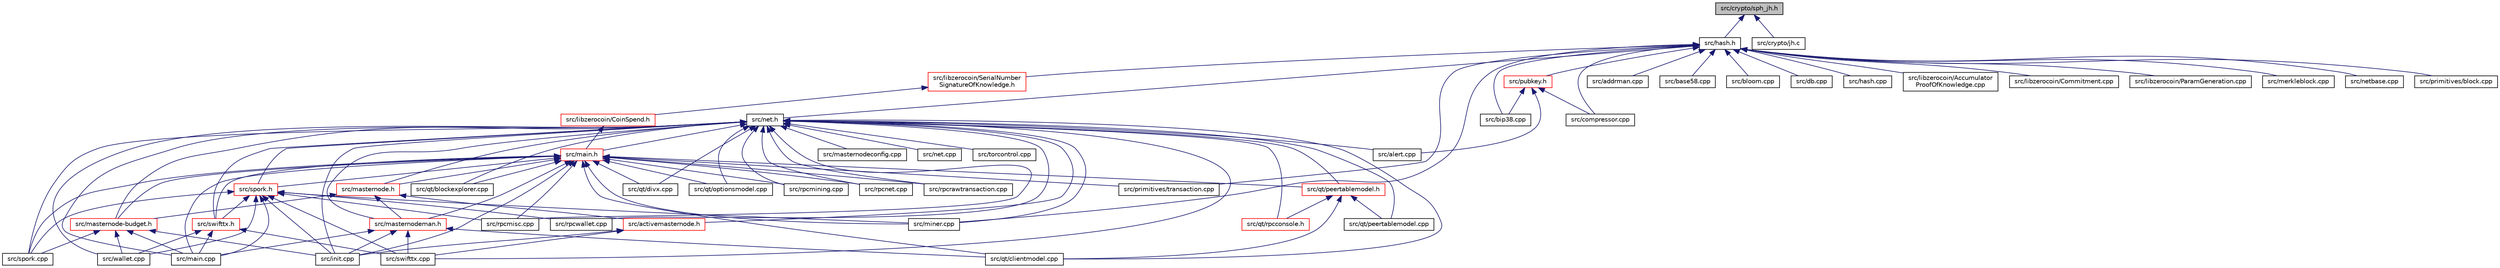 digraph "src/crypto/sph_jh.h"
{
  edge [fontname="Helvetica",fontsize="10",labelfontname="Helvetica",labelfontsize="10"];
  node [fontname="Helvetica",fontsize="10",shape=record];
  Node4 [label="src/crypto/sph_jh.h",height=0.2,width=0.4,color="black", fillcolor="grey75", style="filled", fontcolor="black"];
  Node4 -> Node5 [dir="back",color="midnightblue",fontsize="10",style="solid",fontname="Helvetica"];
  Node5 [label="src/hash.h",height=0.2,width=0.4,color="black", fillcolor="white", style="filled",URL="$hash_8h.html"];
  Node5 -> Node6 [dir="back",color="midnightblue",fontsize="10",style="solid",fontname="Helvetica"];
  Node6 [label="src/net.h",height=0.2,width=0.4,color="black", fillcolor="white", style="filled",URL="$net_8h.html"];
  Node6 -> Node7 [dir="back",color="midnightblue",fontsize="10",style="solid",fontname="Helvetica"];
  Node7 [label="src/main.h",height=0.2,width=0.4,color="red", fillcolor="white", style="filled",URL="$main_8h.html"];
  Node7 -> Node17 [dir="back",color="midnightblue",fontsize="10",style="solid",fontname="Helvetica"];
  Node17 [label="src/spork.h",height=0.2,width=0.4,color="red", fillcolor="white", style="filled",URL="$spork_8h.html"];
  Node17 -> Node11 [dir="back",color="midnightblue",fontsize="10",style="solid",fontname="Helvetica"];
  Node11 [label="src/init.cpp",height=0.2,width=0.4,color="black", fillcolor="white", style="filled",URL="$init_8cpp.html"];
  Node17 -> Node12 [dir="back",color="midnightblue",fontsize="10",style="solid",fontname="Helvetica"];
  Node12 [label="src/main.cpp",height=0.2,width=0.4,color="black", fillcolor="white", style="filled",URL="$main_8cpp.html"];
  Node17 -> Node22 [dir="back",color="midnightblue",fontsize="10",style="solid",fontname="Helvetica"];
  Node22 [label="src/swifttx.h",height=0.2,width=0.4,color="red", fillcolor="white", style="filled",URL="$swifttx_8h.html"];
  Node22 -> Node12 [dir="back",color="midnightblue",fontsize="10",style="solid",fontname="Helvetica"];
  Node22 -> Node62 [dir="back",color="midnightblue",fontsize="10",style="solid",fontname="Helvetica"];
  Node62 [label="src/swifttx.cpp",height=0.2,width=0.4,color="black", fillcolor="white", style="filled",URL="$swifttx_8cpp.html"];
  Node22 -> Node63 [dir="back",color="midnightblue",fontsize="10",style="solid",fontname="Helvetica"];
  Node63 [label="src/wallet.cpp",height=0.2,width=0.4,color="black", fillcolor="white", style="filled",URL="$wallet_8cpp.html"];
  Node17 -> Node67 [dir="back",color="midnightblue",fontsize="10",style="solid",fontname="Helvetica"];
  Node67 [label="src/miner.cpp",height=0.2,width=0.4,color="black", fillcolor="white", style="filled",URL="$miner_8cpp.html"];
  Node17 -> Node68 [dir="back",color="midnightblue",fontsize="10",style="solid",fontname="Helvetica"];
  Node68 [label="src/rpcmisc.cpp",height=0.2,width=0.4,color="black", fillcolor="white", style="filled",URL="$rpcmisc_8cpp.html"];
  Node17 -> Node69 [dir="back",color="midnightblue",fontsize="10",style="solid",fontname="Helvetica"];
  Node69 [label="src/rpcwallet.cpp",height=0.2,width=0.4,color="black", fillcolor="white", style="filled",URL="$rpcwallet_8cpp.html"];
  Node17 -> Node20 [dir="back",color="midnightblue",fontsize="10",style="solid",fontname="Helvetica"];
  Node20 [label="src/spork.cpp",height=0.2,width=0.4,color="black", fillcolor="white", style="filled",URL="$spork_8cpp.html"];
  Node17 -> Node62 [dir="back",color="midnightblue",fontsize="10",style="solid",fontname="Helvetica"];
  Node17 -> Node63 [dir="back",color="midnightblue",fontsize="10",style="solid",fontname="Helvetica"];
  Node7 -> Node80 [dir="back",color="midnightblue",fontsize="10",style="solid",fontname="Helvetica"];
  Node80 [label="src/masternode.h",height=0.2,width=0.4,color="red", fillcolor="white", style="filled",URL="$masternode_8h.html"];
  Node80 -> Node81 [dir="back",color="midnightblue",fontsize="10",style="solid",fontname="Helvetica"];
  Node81 [label="src/masternodeman.h",height=0.2,width=0.4,color="red", fillcolor="white", style="filled",URL="$masternodeman_8h.html"];
  Node81 -> Node11 [dir="back",color="midnightblue",fontsize="10",style="solid",fontname="Helvetica"];
  Node81 -> Node12 [dir="back",color="midnightblue",fontsize="10",style="solid",fontname="Helvetica"];
  Node81 -> Node82 [dir="back",color="midnightblue",fontsize="10",style="solid",fontname="Helvetica"];
  Node82 [label="src/qt/clientmodel.cpp",height=0.2,width=0.4,color="black", fillcolor="white", style="filled",URL="$clientmodel_8cpp.html"];
  Node81 -> Node62 [dir="back",color="midnightblue",fontsize="10",style="solid",fontname="Helvetica"];
  Node80 -> Node71 [dir="back",color="midnightblue",fontsize="10",style="solid",fontname="Helvetica"];
  Node71 [label="src/activemasternode.h",height=0.2,width=0.4,color="red", fillcolor="white", style="filled",URL="$activemasternode_8h.html"];
  Node71 -> Node11 [dir="back",color="midnightblue",fontsize="10",style="solid",fontname="Helvetica"];
  Node71 -> Node62 [dir="back",color="midnightblue",fontsize="10",style="solid",fontname="Helvetica"];
  Node80 -> Node83 [dir="back",color="midnightblue",fontsize="10",style="solid",fontname="Helvetica"];
  Node83 [label="src/masternode-budget.h",height=0.2,width=0.4,color="red", fillcolor="white", style="filled",URL="$masternode-budget_8h.html"];
  Node83 -> Node11 [dir="back",color="midnightblue",fontsize="10",style="solid",fontname="Helvetica"];
  Node83 -> Node12 [dir="back",color="midnightblue",fontsize="10",style="solid",fontname="Helvetica"];
  Node83 -> Node20 [dir="back",color="midnightblue",fontsize="10",style="solid",fontname="Helvetica"];
  Node83 -> Node63 [dir="back",color="midnightblue",fontsize="10",style="solid",fontname="Helvetica"];
  Node7 -> Node81 [dir="back",color="midnightblue",fontsize="10",style="solid",fontname="Helvetica"];
  Node7 -> Node11 [dir="back",color="midnightblue",fontsize="10",style="solid",fontname="Helvetica"];
  Node7 -> Node83 [dir="back",color="midnightblue",fontsize="10",style="solid",fontname="Helvetica"];
  Node7 -> Node12 [dir="back",color="midnightblue",fontsize="10",style="solid",fontname="Helvetica"];
  Node7 -> Node22 [dir="back",color="midnightblue",fontsize="10",style="solid",fontname="Helvetica"];
  Node7 -> Node67 [dir="back",color="midnightblue",fontsize="10",style="solid",fontname="Helvetica"];
  Node7 -> Node96 [dir="back",color="midnightblue",fontsize="10",style="solid",fontname="Helvetica"];
  Node96 [label="src/primitives/transaction.cpp",height=0.2,width=0.4,color="black", fillcolor="white", style="filled",URL="$transaction_8cpp.html"];
  Node7 -> Node97 [dir="back",color="midnightblue",fontsize="10",style="solid",fontname="Helvetica"];
  Node97 [label="src/qt/peertablemodel.h",height=0.2,width=0.4,color="red", fillcolor="white", style="filled",URL="$peertablemodel_8h.html"];
  Node97 -> Node98 [dir="back",color="midnightblue",fontsize="10",style="solid",fontname="Helvetica"];
  Node98 [label="src/qt/rpcconsole.h",height=0.2,width=0.4,color="red", fillcolor="white", style="filled",URL="$rpcconsole_8h.html"];
  Node97 -> Node82 [dir="back",color="midnightblue",fontsize="10",style="solid",fontname="Helvetica"];
  Node97 -> Node100 [dir="back",color="midnightblue",fontsize="10",style="solid",fontname="Helvetica"];
  Node100 [label="src/qt/peertablemodel.cpp",height=0.2,width=0.4,color="black", fillcolor="white", style="filled",URL="$peertablemodel_8cpp.html"];
  Node7 -> Node13 [dir="back",color="midnightblue",fontsize="10",style="solid",fontname="Helvetica"];
  Node13 [label="src/qt/blockexplorer.cpp",height=0.2,width=0.4,color="black", fillcolor="white", style="filled",URL="$blockexplorer_8cpp.html"];
  Node7 -> Node82 [dir="back",color="midnightblue",fontsize="10",style="solid",fontname="Helvetica"];
  Node7 -> Node101 [dir="back",color="midnightblue",fontsize="10",style="solid",fontname="Helvetica"];
  Node101 [label="src/qt/divx.cpp",height=0.2,width=0.4,color="black", fillcolor="white", style="filled",URL="$divx_8cpp.html"];
  Node7 -> Node15 [dir="back",color="midnightblue",fontsize="10",style="solid",fontname="Helvetica"];
  Node15 [label="src/qt/optionsmodel.cpp",height=0.2,width=0.4,color="black", fillcolor="white", style="filled",URL="$optionsmodel_8cpp.html"];
  Node7 -> Node104 [dir="back",color="midnightblue",fontsize="10",style="solid",fontname="Helvetica"];
  Node104 [label="src/rpcmining.cpp",height=0.2,width=0.4,color="black", fillcolor="white", style="filled",URL="$rpcmining_8cpp.html"];
  Node7 -> Node68 [dir="back",color="midnightblue",fontsize="10",style="solid",fontname="Helvetica"];
  Node7 -> Node105 [dir="back",color="midnightblue",fontsize="10",style="solid",fontname="Helvetica"];
  Node105 [label="src/rpcnet.cpp",height=0.2,width=0.4,color="black", fillcolor="white", style="filled",URL="$rpcnet_8cpp.html"];
  Node7 -> Node106 [dir="back",color="midnightblue",fontsize="10",style="solid",fontname="Helvetica"];
  Node106 [label="src/rpcrawtransaction.cpp",height=0.2,width=0.4,color="black", fillcolor="white", style="filled",URL="$rpcrawtransaction_8cpp.html"];
  Node7 -> Node20 [dir="back",color="midnightblue",fontsize="10",style="solid",fontname="Helvetica"];
  Node6 -> Node17 [dir="back",color="midnightblue",fontsize="10",style="solid",fontname="Helvetica"];
  Node6 -> Node80 [dir="back",color="midnightblue",fontsize="10",style="solid",fontname="Helvetica"];
  Node6 -> Node81 [dir="back",color="midnightblue",fontsize="10",style="solid",fontname="Helvetica"];
  Node6 -> Node71 [dir="back",color="midnightblue",fontsize="10",style="solid",fontname="Helvetica"];
  Node6 -> Node111 [dir="back",color="midnightblue",fontsize="10",style="solid",fontname="Helvetica"];
  Node111 [label="src/alert.cpp",height=0.2,width=0.4,color="black", fillcolor="white", style="filled",URL="$alert_8cpp.html"];
  Node6 -> Node83 [dir="back",color="midnightblue",fontsize="10",style="solid",fontname="Helvetica"];
  Node6 -> Node11 [dir="back",color="midnightblue",fontsize="10",style="solid",fontname="Helvetica"];
  Node6 -> Node12 [dir="back",color="midnightblue",fontsize="10",style="solid",fontname="Helvetica"];
  Node6 -> Node22 [dir="back",color="midnightblue",fontsize="10",style="solid",fontname="Helvetica"];
  Node6 -> Node112 [dir="back",color="midnightblue",fontsize="10",style="solid",fontname="Helvetica"];
  Node112 [label="src/masternodeconfig.cpp",height=0.2,width=0.4,color="black", fillcolor="white", style="filled",URL="$masternodeconfig_8cpp.html"];
  Node6 -> Node67 [dir="back",color="midnightblue",fontsize="10",style="solid",fontname="Helvetica"];
  Node6 -> Node78 [dir="back",color="midnightblue",fontsize="10",style="solid",fontname="Helvetica"];
  Node78 [label="src/net.cpp",height=0.2,width=0.4,color="black", fillcolor="white", style="filled",URL="$net_8cpp.html"];
  Node6 -> Node97 [dir="back",color="midnightblue",fontsize="10",style="solid",fontname="Helvetica"];
  Node6 -> Node98 [dir="back",color="midnightblue",fontsize="10",style="solid",fontname="Helvetica"];
  Node6 -> Node13 [dir="back",color="midnightblue",fontsize="10",style="solid",fontname="Helvetica"];
  Node6 -> Node82 [dir="back",color="midnightblue",fontsize="10",style="solid",fontname="Helvetica"];
  Node6 -> Node101 [dir="back",color="midnightblue",fontsize="10",style="solid",fontname="Helvetica"];
  Node6 -> Node15 [dir="back",color="midnightblue",fontsize="10",style="solid",fontname="Helvetica"];
  Node6 -> Node100 [dir="back",color="midnightblue",fontsize="10",style="solid",fontname="Helvetica"];
  Node6 -> Node104 [dir="back",color="midnightblue",fontsize="10",style="solid",fontname="Helvetica"];
  Node6 -> Node68 [dir="back",color="midnightblue",fontsize="10",style="solid",fontname="Helvetica"];
  Node6 -> Node105 [dir="back",color="midnightblue",fontsize="10",style="solid",fontname="Helvetica"];
  Node6 -> Node106 [dir="back",color="midnightblue",fontsize="10",style="solid",fontname="Helvetica"];
  Node6 -> Node69 [dir="back",color="midnightblue",fontsize="10",style="solid",fontname="Helvetica"];
  Node6 -> Node20 [dir="back",color="midnightblue",fontsize="10",style="solid",fontname="Helvetica"];
  Node6 -> Node62 [dir="back",color="midnightblue",fontsize="10",style="solid",fontname="Helvetica"];
  Node6 -> Node113 [dir="back",color="midnightblue",fontsize="10",style="solid",fontname="Helvetica"];
  Node113 [label="src/torcontrol.cpp",height=0.2,width=0.4,color="black", fillcolor="white", style="filled",URL="$torcontrol_8cpp.html"];
  Node6 -> Node63 [dir="back",color="midnightblue",fontsize="10",style="solid",fontname="Helvetica"];
  Node5 -> Node114 [dir="back",color="midnightblue",fontsize="10",style="solid",fontname="Helvetica"];
  Node114 [label="src/libzerocoin/SerialNumber\lSignatureOfKnowledge.h",height=0.2,width=0.4,color="red", fillcolor="white", style="filled",URL="$_serial_number_signature_of_knowledge_8h.html",tooltip="SerialNumberSignatureOfKnowledge class for the Zerocoin library. "];
  Node114 -> Node115 [dir="back",color="midnightblue",fontsize="10",style="solid",fontname="Helvetica"];
  Node115 [label="src/libzerocoin/CoinSpend.h",height=0.2,width=0.4,color="red", fillcolor="white", style="filled",URL="$_coin_spend_8h.html",tooltip="CoinSpend class for the Zerocoin library. "];
  Node115 -> Node7 [dir="back",color="midnightblue",fontsize="10",style="solid",fontname="Helvetica"];
  Node5 -> Node118 [dir="back",color="midnightblue",fontsize="10",style="solid",fontname="Helvetica"];
  Node118 [label="src/pubkey.h",height=0.2,width=0.4,color="red", fillcolor="white", style="filled",URL="$pubkey_8h.html"];
  Node118 -> Node111 [dir="back",color="midnightblue",fontsize="10",style="solid",fontname="Helvetica"];
  Node118 -> Node127 [dir="back",color="midnightblue",fontsize="10",style="solid",fontname="Helvetica"];
  Node127 [label="src/bip38.cpp",height=0.2,width=0.4,color="black", fillcolor="white", style="filled",URL="$bip38_8cpp.html"];
  Node118 -> Node150 [dir="back",color="midnightblue",fontsize="10",style="solid",fontname="Helvetica"];
  Node150 [label="src/compressor.cpp",height=0.2,width=0.4,color="black", fillcolor="white", style="filled",URL="$compressor_8cpp.html"];
  Node5 -> Node174 [dir="back",color="midnightblue",fontsize="10",style="solid",fontname="Helvetica"];
  Node174 [label="src/addrman.cpp",height=0.2,width=0.4,color="black", fillcolor="white", style="filled",URL="$addrman_8cpp.html"];
  Node5 -> Node126 [dir="back",color="midnightblue",fontsize="10",style="solid",fontname="Helvetica"];
  Node126 [label="src/base58.cpp",height=0.2,width=0.4,color="black", fillcolor="white", style="filled",URL="$base58_8cpp.html"];
  Node5 -> Node127 [dir="back",color="midnightblue",fontsize="10",style="solid",fontname="Helvetica"];
  Node5 -> Node151 [dir="back",color="midnightblue",fontsize="10",style="solid",fontname="Helvetica"];
  Node151 [label="src/bloom.cpp",height=0.2,width=0.4,color="black", fillcolor="white", style="filled",URL="$bloom_8cpp.html"];
  Node5 -> Node150 [dir="back",color="midnightblue",fontsize="10",style="solid",fontname="Helvetica"];
  Node5 -> Node175 [dir="back",color="midnightblue",fontsize="10",style="solid",fontname="Helvetica"];
  Node175 [label="src/db.cpp",height=0.2,width=0.4,color="black", fillcolor="white", style="filled",URL="$db_8cpp.html"];
  Node5 -> Node176 [dir="back",color="midnightblue",fontsize="10",style="solid",fontname="Helvetica"];
  Node176 [label="src/hash.cpp",height=0.2,width=0.4,color="black", fillcolor="white", style="filled",URL="$hash_8cpp.html"];
  Node5 -> Node177 [dir="back",color="midnightblue",fontsize="10",style="solid",fontname="Helvetica"];
  Node177 [label="src/libzerocoin/Accumulator\lProofOfKnowledge.cpp",height=0.2,width=0.4,color="black", fillcolor="white", style="filled",URL="$_accumulator_proof_of_knowledge_8cpp.html",tooltip="AccumulatorProofOfKnowledge class for the Zerocoin library. "];
  Node5 -> Node178 [dir="back",color="midnightblue",fontsize="10",style="solid",fontname="Helvetica"];
  Node178 [label="src/libzerocoin/Commitment.cpp",height=0.2,width=0.4,color="black", fillcolor="white", style="filled",URL="$_commitment_8cpp.html",tooltip="Commitment and CommitmentProof classes for the Zerocoin library. "];
  Node5 -> Node179 [dir="back",color="midnightblue",fontsize="10",style="solid",fontname="Helvetica"];
  Node179 [label="src/libzerocoin/ParamGeneration.cpp",height=0.2,width=0.4,color="black", fillcolor="white", style="filled",URL="$_param_generation_8cpp.html",tooltip="Parameter manipulation routines for the Zerocoin cryptographic components. "];
  Node5 -> Node139 [dir="back",color="midnightblue",fontsize="10",style="solid",fontname="Helvetica"];
  Node139 [label="src/merkleblock.cpp",height=0.2,width=0.4,color="black", fillcolor="white", style="filled",URL="$merkleblock_8cpp.html"];
  Node5 -> Node67 [dir="back",color="midnightblue",fontsize="10",style="solid",fontname="Helvetica"];
  Node5 -> Node180 [dir="back",color="midnightblue",fontsize="10",style="solid",fontname="Helvetica"];
  Node180 [label="src/netbase.cpp",height=0.2,width=0.4,color="black", fillcolor="white", style="filled",URL="$netbase_8cpp.html"];
  Node5 -> Node140 [dir="back",color="midnightblue",fontsize="10",style="solid",fontname="Helvetica"];
  Node140 [label="src/primitives/block.cpp",height=0.2,width=0.4,color="black", fillcolor="white", style="filled",URL="$block_8cpp.html"];
  Node5 -> Node96 [dir="back",color="midnightblue",fontsize="10",style="solid",fontname="Helvetica"];
  Node4 -> Node181 [dir="back",color="midnightblue",fontsize="10",style="solid",fontname="Helvetica"];
  Node181 [label="src/crypto/jh.c",height=0.2,width=0.4,color="black", fillcolor="white", style="filled",URL="$jh_8c.html"];
}

